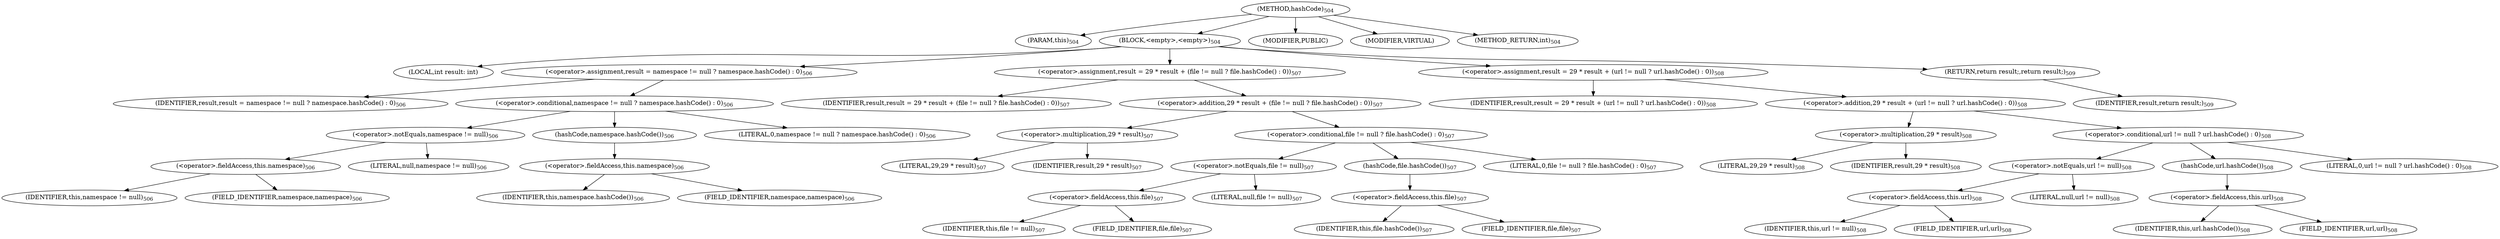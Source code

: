 digraph "hashCode" {  
"975" [label = <(METHOD,hashCode)<SUB>504</SUB>> ]
"976" [label = <(PARAM,this)<SUB>504</SUB>> ]
"977" [label = <(BLOCK,&lt;empty&gt;,&lt;empty&gt;)<SUB>504</SUB>> ]
"978" [label = <(LOCAL,int result: int)> ]
"979" [label = <(&lt;operator&gt;.assignment,result = namespace != null ? namespace.hashCode() : 0)<SUB>506</SUB>> ]
"980" [label = <(IDENTIFIER,result,result = namespace != null ? namespace.hashCode() : 0)<SUB>506</SUB>> ]
"981" [label = <(&lt;operator&gt;.conditional,namespace != null ? namespace.hashCode() : 0)<SUB>506</SUB>> ]
"982" [label = <(&lt;operator&gt;.notEquals,namespace != null)<SUB>506</SUB>> ]
"983" [label = <(&lt;operator&gt;.fieldAccess,this.namespace)<SUB>506</SUB>> ]
"984" [label = <(IDENTIFIER,this,namespace != null)<SUB>506</SUB>> ]
"985" [label = <(FIELD_IDENTIFIER,namespace,namespace)<SUB>506</SUB>> ]
"986" [label = <(LITERAL,null,namespace != null)<SUB>506</SUB>> ]
"987" [label = <(hashCode,namespace.hashCode())<SUB>506</SUB>> ]
"988" [label = <(&lt;operator&gt;.fieldAccess,this.namespace)<SUB>506</SUB>> ]
"989" [label = <(IDENTIFIER,this,namespace.hashCode())<SUB>506</SUB>> ]
"990" [label = <(FIELD_IDENTIFIER,namespace,namespace)<SUB>506</SUB>> ]
"991" [label = <(LITERAL,0,namespace != null ? namespace.hashCode() : 0)<SUB>506</SUB>> ]
"992" [label = <(&lt;operator&gt;.assignment,result = 29 * result + (file != null ? file.hashCode() : 0))<SUB>507</SUB>> ]
"993" [label = <(IDENTIFIER,result,result = 29 * result + (file != null ? file.hashCode() : 0))<SUB>507</SUB>> ]
"994" [label = <(&lt;operator&gt;.addition,29 * result + (file != null ? file.hashCode() : 0))<SUB>507</SUB>> ]
"995" [label = <(&lt;operator&gt;.multiplication,29 * result)<SUB>507</SUB>> ]
"996" [label = <(LITERAL,29,29 * result)<SUB>507</SUB>> ]
"997" [label = <(IDENTIFIER,result,29 * result)<SUB>507</SUB>> ]
"998" [label = <(&lt;operator&gt;.conditional,file != null ? file.hashCode() : 0)<SUB>507</SUB>> ]
"999" [label = <(&lt;operator&gt;.notEquals,file != null)<SUB>507</SUB>> ]
"1000" [label = <(&lt;operator&gt;.fieldAccess,this.file)<SUB>507</SUB>> ]
"1001" [label = <(IDENTIFIER,this,file != null)<SUB>507</SUB>> ]
"1002" [label = <(FIELD_IDENTIFIER,file,file)<SUB>507</SUB>> ]
"1003" [label = <(LITERAL,null,file != null)<SUB>507</SUB>> ]
"1004" [label = <(hashCode,file.hashCode())<SUB>507</SUB>> ]
"1005" [label = <(&lt;operator&gt;.fieldAccess,this.file)<SUB>507</SUB>> ]
"1006" [label = <(IDENTIFIER,this,file.hashCode())<SUB>507</SUB>> ]
"1007" [label = <(FIELD_IDENTIFIER,file,file)<SUB>507</SUB>> ]
"1008" [label = <(LITERAL,0,file != null ? file.hashCode() : 0)<SUB>507</SUB>> ]
"1009" [label = <(&lt;operator&gt;.assignment,result = 29 * result + (url != null ? url.hashCode() : 0))<SUB>508</SUB>> ]
"1010" [label = <(IDENTIFIER,result,result = 29 * result + (url != null ? url.hashCode() : 0))<SUB>508</SUB>> ]
"1011" [label = <(&lt;operator&gt;.addition,29 * result + (url != null ? url.hashCode() : 0))<SUB>508</SUB>> ]
"1012" [label = <(&lt;operator&gt;.multiplication,29 * result)<SUB>508</SUB>> ]
"1013" [label = <(LITERAL,29,29 * result)<SUB>508</SUB>> ]
"1014" [label = <(IDENTIFIER,result,29 * result)<SUB>508</SUB>> ]
"1015" [label = <(&lt;operator&gt;.conditional,url != null ? url.hashCode() : 0)<SUB>508</SUB>> ]
"1016" [label = <(&lt;operator&gt;.notEquals,url != null)<SUB>508</SUB>> ]
"1017" [label = <(&lt;operator&gt;.fieldAccess,this.url)<SUB>508</SUB>> ]
"1018" [label = <(IDENTIFIER,this,url != null)<SUB>508</SUB>> ]
"1019" [label = <(FIELD_IDENTIFIER,url,url)<SUB>508</SUB>> ]
"1020" [label = <(LITERAL,null,url != null)<SUB>508</SUB>> ]
"1021" [label = <(hashCode,url.hashCode())<SUB>508</SUB>> ]
"1022" [label = <(&lt;operator&gt;.fieldAccess,this.url)<SUB>508</SUB>> ]
"1023" [label = <(IDENTIFIER,this,url.hashCode())<SUB>508</SUB>> ]
"1024" [label = <(FIELD_IDENTIFIER,url,url)<SUB>508</SUB>> ]
"1025" [label = <(LITERAL,0,url != null ? url.hashCode() : 0)<SUB>508</SUB>> ]
"1026" [label = <(RETURN,return result;,return result;)<SUB>509</SUB>> ]
"1027" [label = <(IDENTIFIER,result,return result;)<SUB>509</SUB>> ]
"1028" [label = <(MODIFIER,PUBLIC)> ]
"1029" [label = <(MODIFIER,VIRTUAL)> ]
"1030" [label = <(METHOD_RETURN,int)<SUB>504</SUB>> ]
  "975" -> "976" 
  "975" -> "977" 
  "975" -> "1028" 
  "975" -> "1029" 
  "975" -> "1030" 
  "977" -> "978" 
  "977" -> "979" 
  "977" -> "992" 
  "977" -> "1009" 
  "977" -> "1026" 
  "979" -> "980" 
  "979" -> "981" 
  "981" -> "982" 
  "981" -> "987" 
  "981" -> "991" 
  "982" -> "983" 
  "982" -> "986" 
  "983" -> "984" 
  "983" -> "985" 
  "987" -> "988" 
  "988" -> "989" 
  "988" -> "990" 
  "992" -> "993" 
  "992" -> "994" 
  "994" -> "995" 
  "994" -> "998" 
  "995" -> "996" 
  "995" -> "997" 
  "998" -> "999" 
  "998" -> "1004" 
  "998" -> "1008" 
  "999" -> "1000" 
  "999" -> "1003" 
  "1000" -> "1001" 
  "1000" -> "1002" 
  "1004" -> "1005" 
  "1005" -> "1006" 
  "1005" -> "1007" 
  "1009" -> "1010" 
  "1009" -> "1011" 
  "1011" -> "1012" 
  "1011" -> "1015" 
  "1012" -> "1013" 
  "1012" -> "1014" 
  "1015" -> "1016" 
  "1015" -> "1021" 
  "1015" -> "1025" 
  "1016" -> "1017" 
  "1016" -> "1020" 
  "1017" -> "1018" 
  "1017" -> "1019" 
  "1021" -> "1022" 
  "1022" -> "1023" 
  "1022" -> "1024" 
  "1026" -> "1027" 
}
